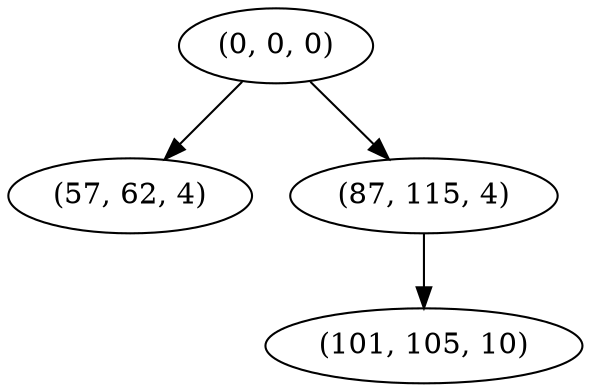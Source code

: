 digraph tree {
    "(0, 0, 0)";
    "(57, 62, 4)";
    "(87, 115, 4)";
    "(101, 105, 10)";
    "(0, 0, 0)" -> "(57, 62, 4)";
    "(0, 0, 0)" -> "(87, 115, 4)";
    "(87, 115, 4)" -> "(101, 105, 10)";
}
